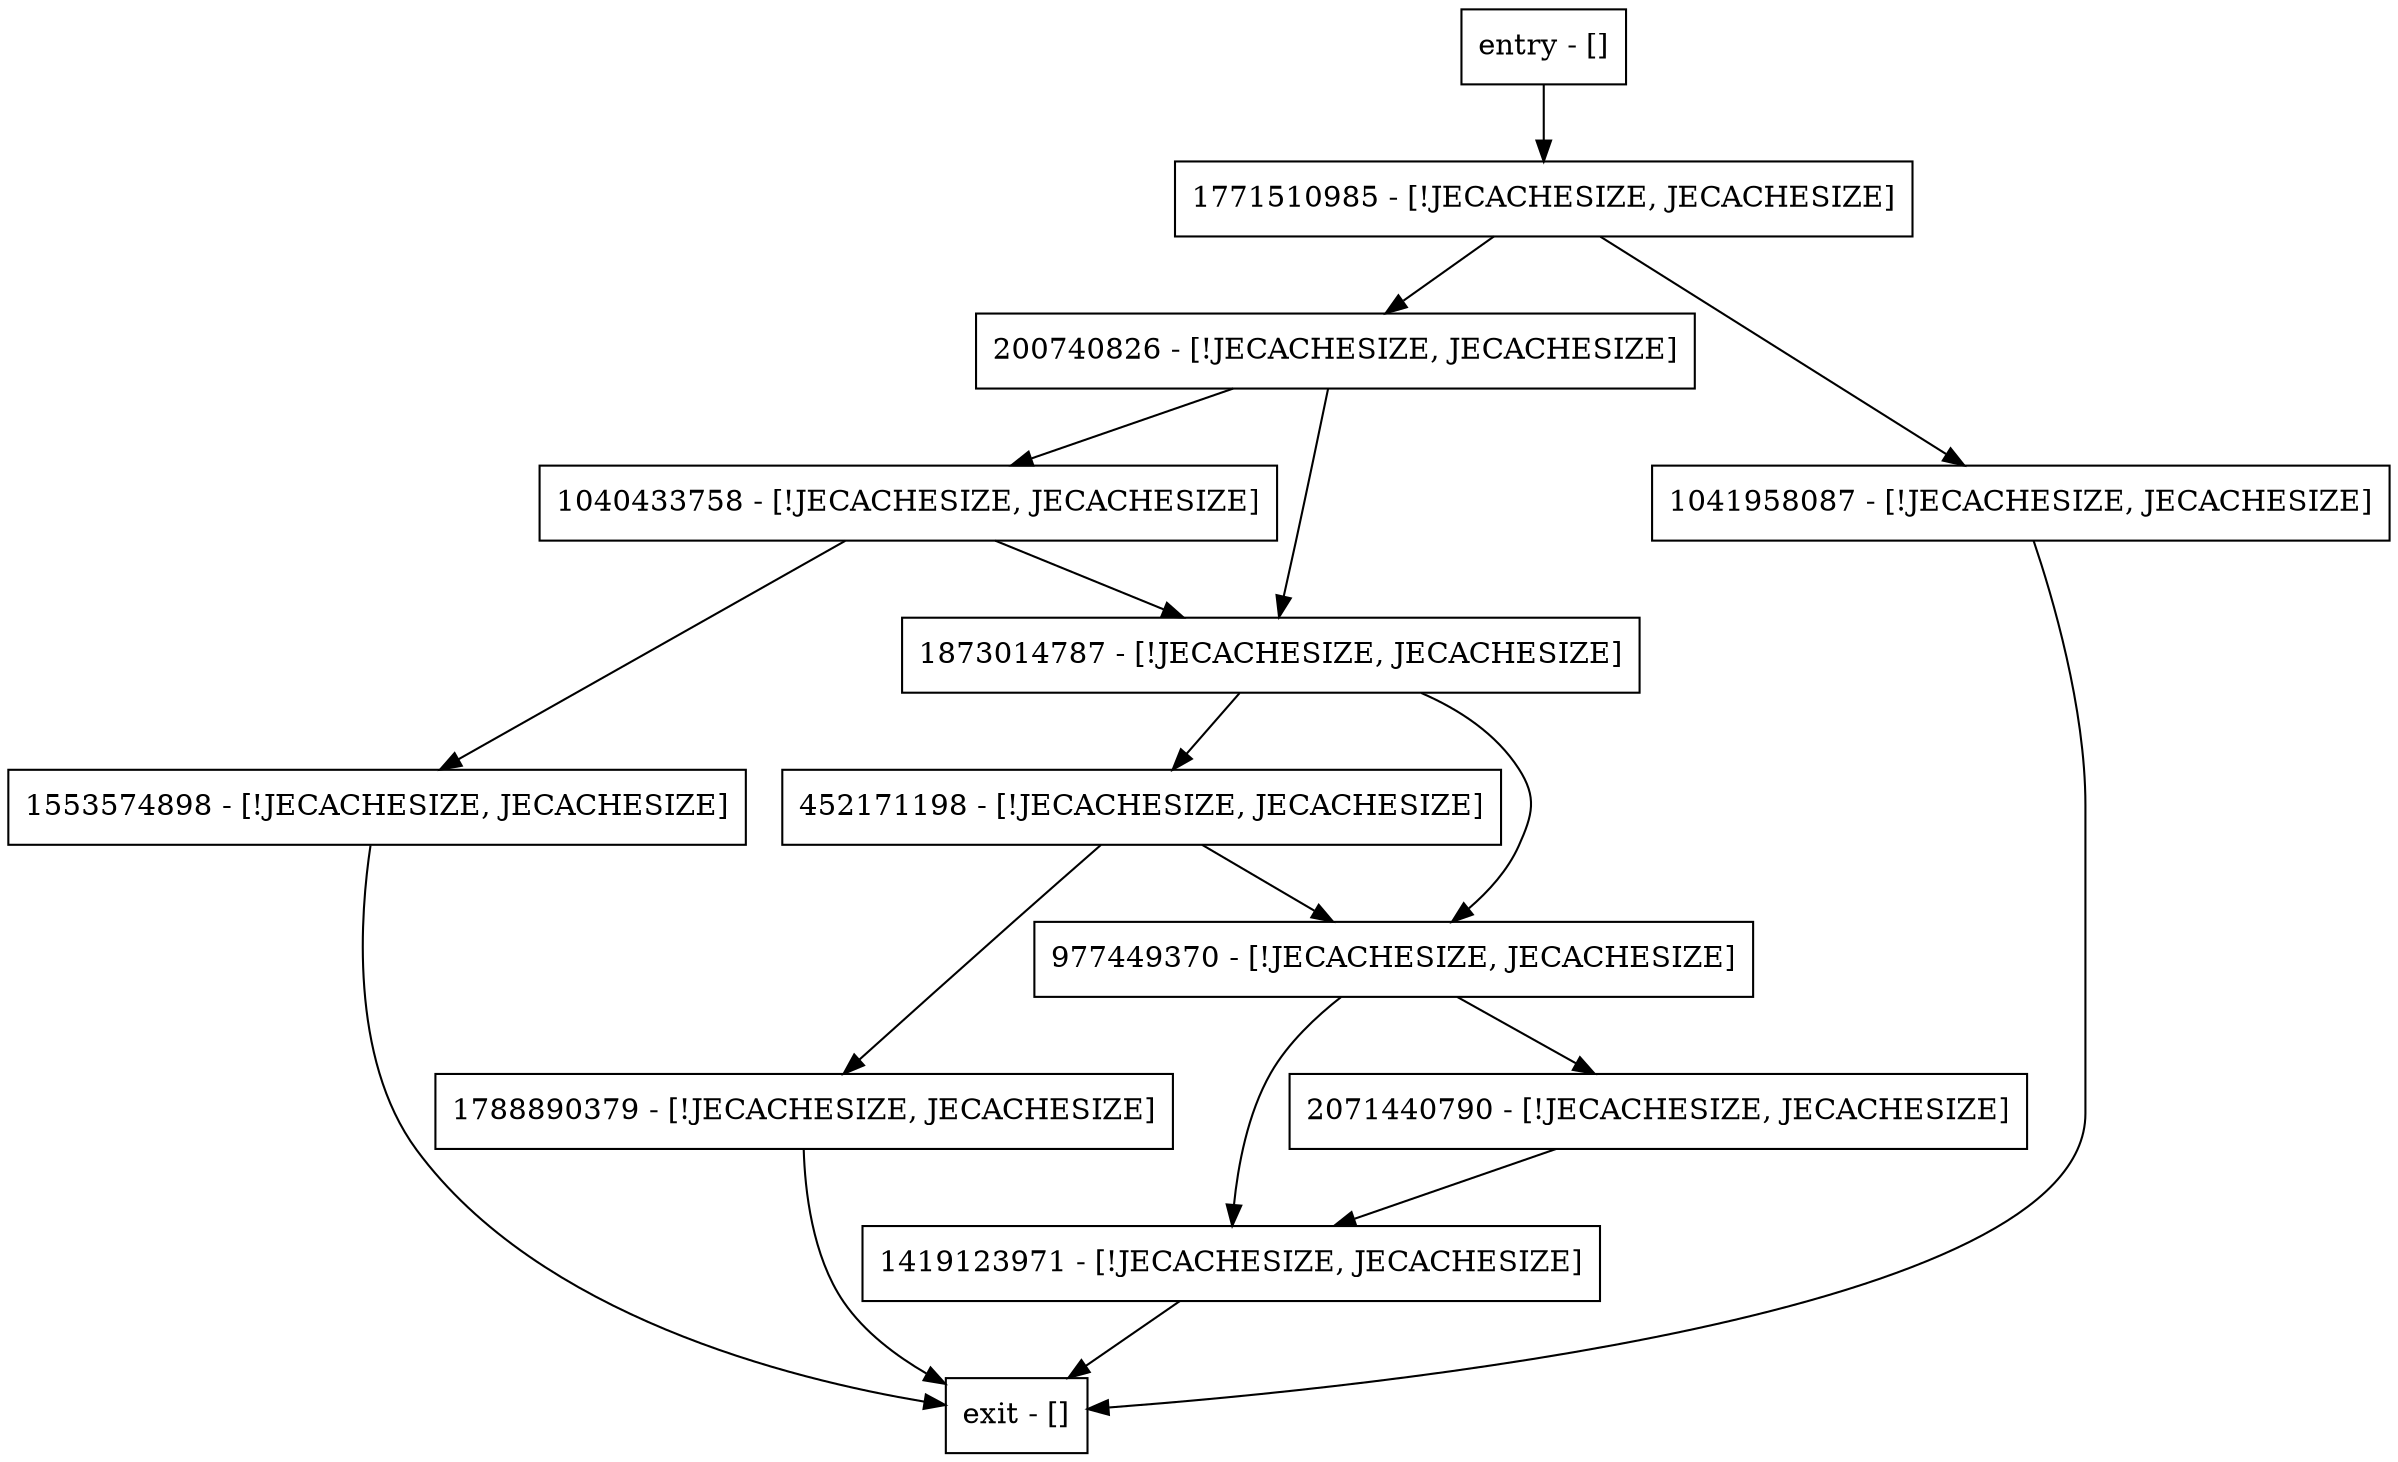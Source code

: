 digraph unregisterThreadLocker {
node [shape=record];
1553574898 [label="1553574898 - [!JECACHESIZE, JECACHESIZE]"];
452171198 [label="452171198 - [!JECACHESIZE, JECACHESIZE]"];
1419123971 [label="1419123971 - [!JECACHESIZE, JECACHESIZE]"];
1788890379 [label="1788890379 - [!JECACHESIZE, JECACHESIZE]"];
977449370 [label="977449370 - [!JECACHESIZE, JECACHESIZE]"];
1771510985 [label="1771510985 - [!JECACHESIZE, JECACHESIZE]"];
1040433758 [label="1040433758 - [!JECACHESIZE, JECACHESIZE]"];
entry [label="entry - []"];
exit [label="exit - []"];
200740826 [label="200740826 - [!JECACHESIZE, JECACHESIZE]"];
1041958087 [label="1041958087 - [!JECACHESIZE, JECACHESIZE]"];
2071440790 [label="2071440790 - [!JECACHESIZE, JECACHESIZE]"];
1873014787 [label="1873014787 - [!JECACHESIZE, JECACHESIZE]"];
entry;
exit;
1553574898 -> exit;
452171198 -> 1788890379;
452171198 -> 977449370;
1419123971 -> exit;
1788890379 -> exit;
977449370 -> 1419123971;
977449370 -> 2071440790;
1771510985 -> 200740826;
1771510985 -> 1041958087;
1040433758 -> 1553574898;
1040433758 -> 1873014787;
entry -> 1771510985;
200740826 -> 1873014787;
200740826 -> 1040433758;
1041958087 -> exit;
2071440790 -> 1419123971;
1873014787 -> 452171198;
1873014787 -> 977449370;
}
